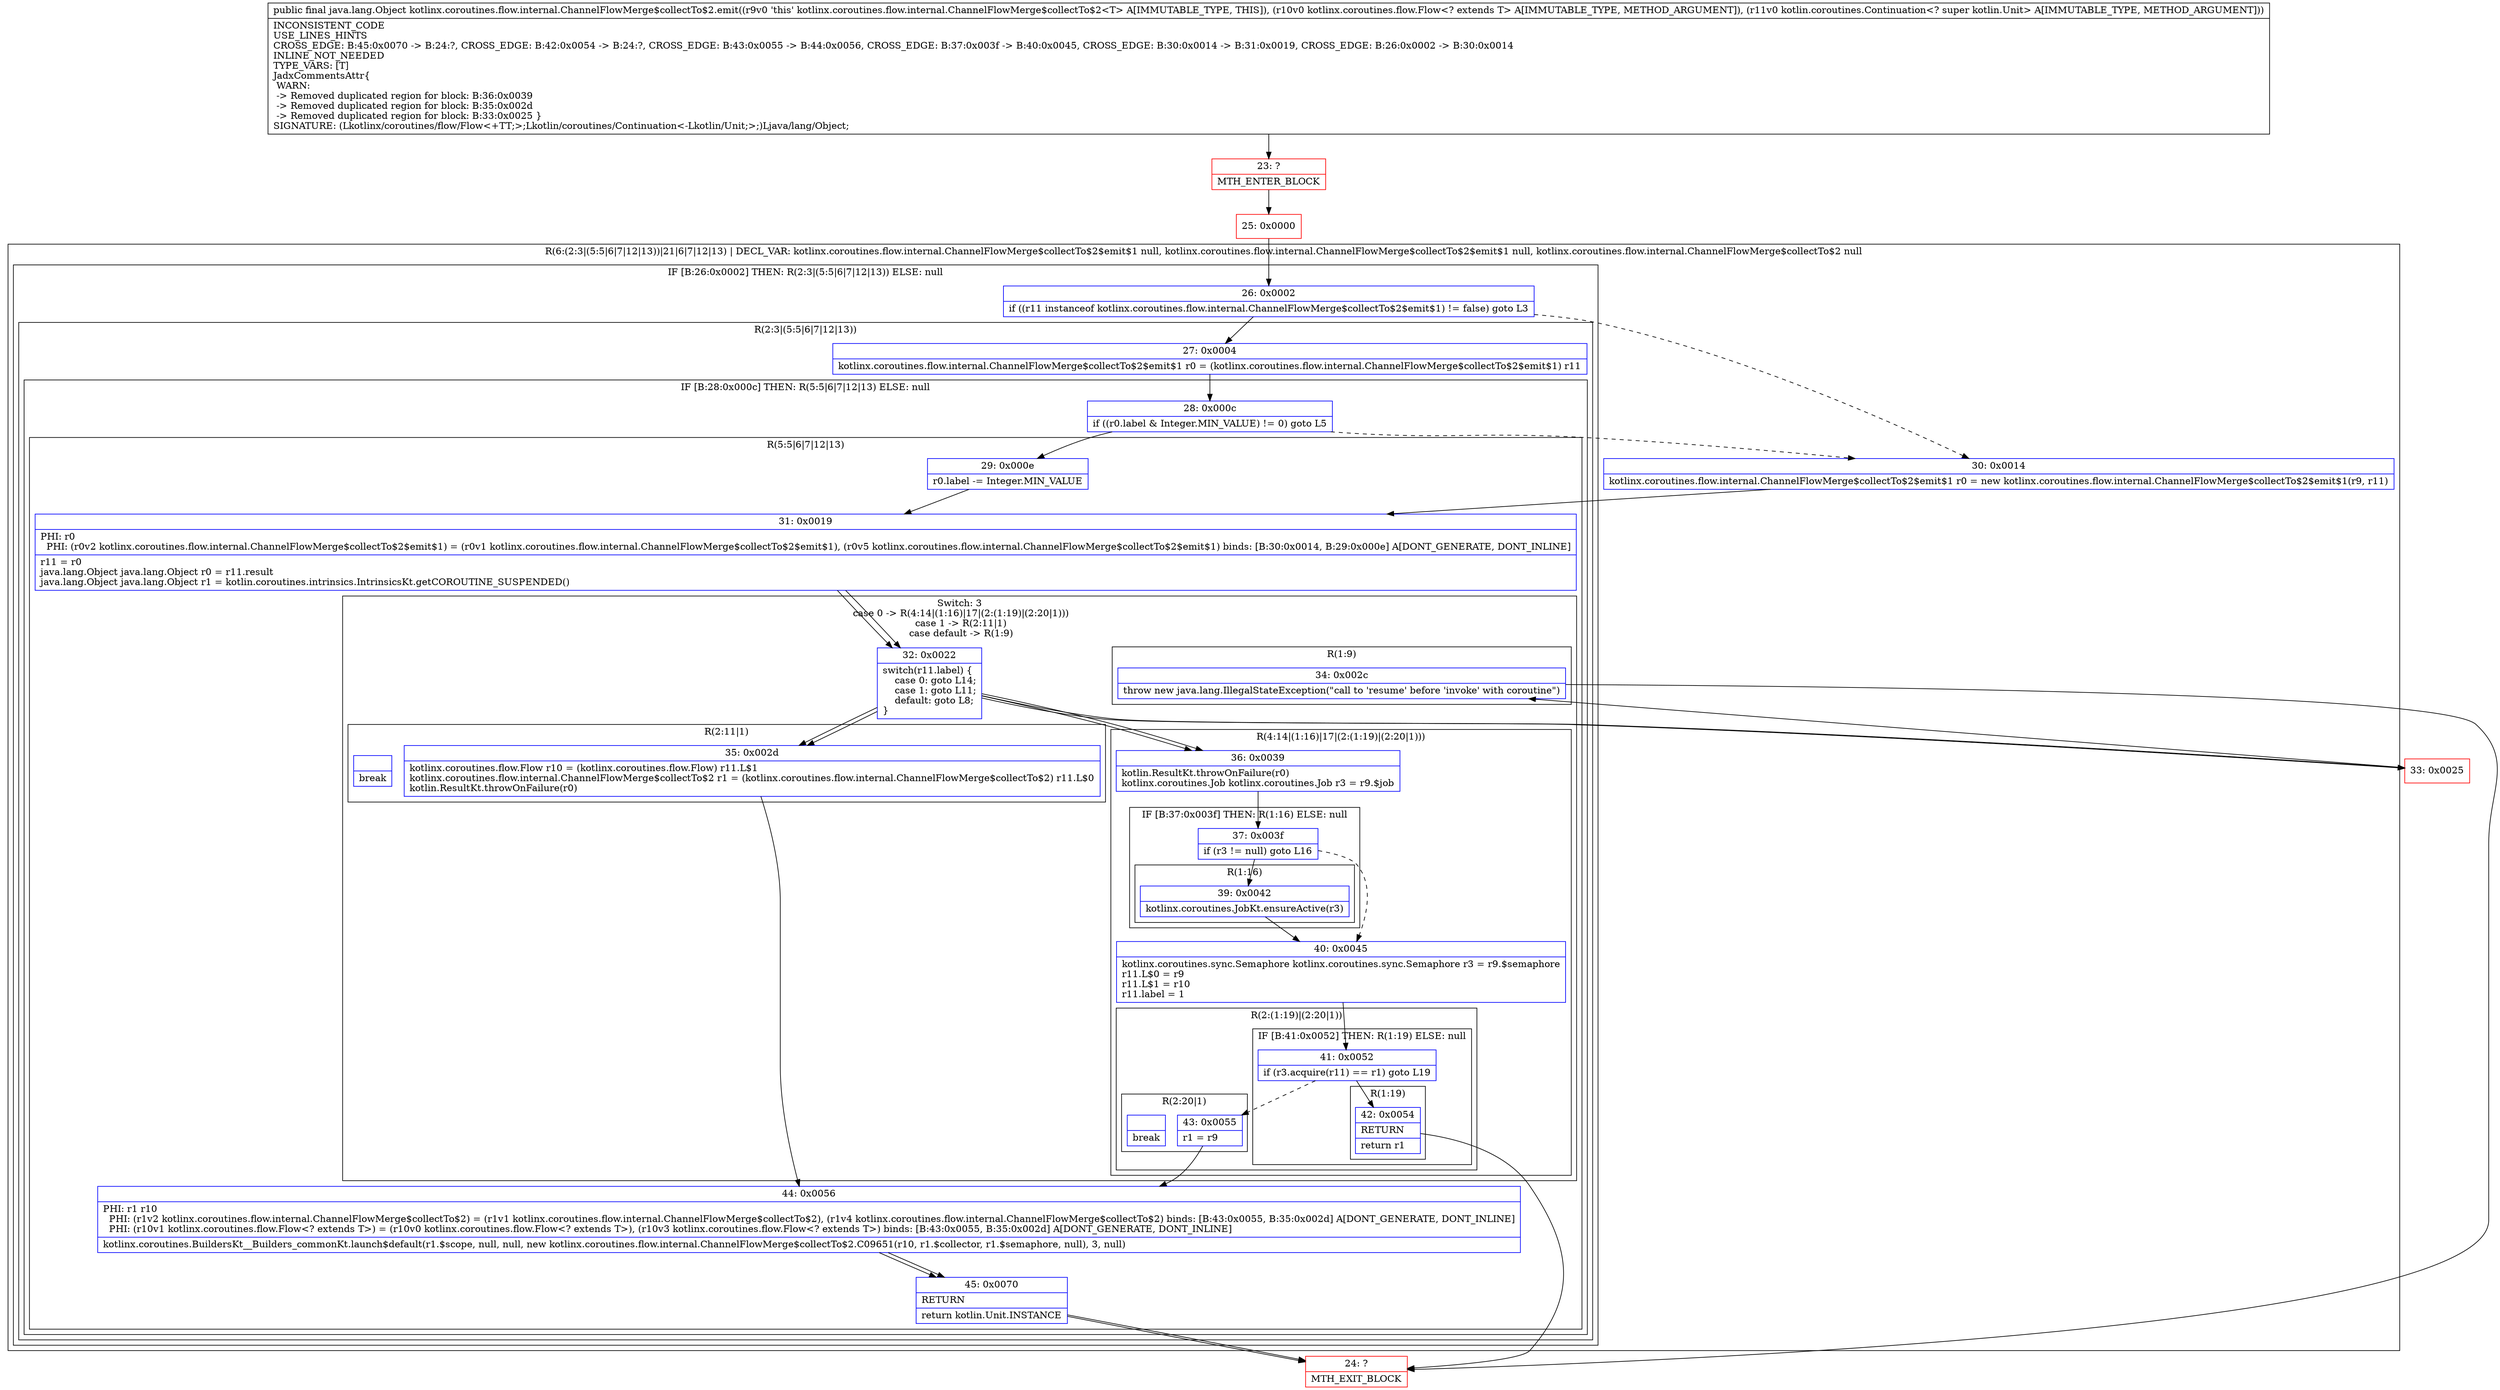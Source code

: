 digraph "CFG forkotlinx.coroutines.flow.internal.ChannelFlowMerge$collectTo$2.emit(Lkotlinx\/coroutines\/flow\/Flow;Lkotlin\/coroutines\/Continuation;)Ljava\/lang\/Object;" {
subgraph cluster_Region_267564488 {
label = "R(6:(2:3|(5:5|6|7|12|13))|21|6|7|12|13) | DECL_VAR: kotlinx.coroutines.flow.internal.ChannelFlowMerge$collectTo$2$emit$1 null, kotlinx.coroutines.flow.internal.ChannelFlowMerge$collectTo$2$emit$1 null, kotlinx.coroutines.flow.internal.ChannelFlowMerge$collectTo$2 null\l";
node [shape=record,color=blue];
subgraph cluster_IfRegion_2000639508 {
label = "IF [B:26:0x0002] THEN: R(2:3|(5:5|6|7|12|13)) ELSE: null";
node [shape=record,color=blue];
Node_26 [shape=record,label="{26\:\ 0x0002|if ((r11 instanceof kotlinx.coroutines.flow.internal.ChannelFlowMerge$collectTo$2$emit$1) != false) goto L3\l}"];
subgraph cluster_Region_545798534 {
label = "R(2:3|(5:5|6|7|12|13))";
node [shape=record,color=blue];
Node_27 [shape=record,label="{27\:\ 0x0004|kotlinx.coroutines.flow.internal.ChannelFlowMerge$collectTo$2$emit$1 r0 = (kotlinx.coroutines.flow.internal.ChannelFlowMerge$collectTo$2$emit$1) r11\l}"];
subgraph cluster_IfRegion_854318036 {
label = "IF [B:28:0x000c] THEN: R(5:5|6|7|12|13) ELSE: null";
node [shape=record,color=blue];
Node_28 [shape=record,label="{28\:\ 0x000c|if ((r0.label & Integer.MIN_VALUE) != 0) goto L5\l}"];
subgraph cluster_Region_222099084 {
label = "R(5:5|6|7|12|13)";
node [shape=record,color=blue];
Node_29 [shape=record,label="{29\:\ 0x000e|r0.label \-= Integer.MIN_VALUE\l}"];
Node_31 [shape=record,label="{31\:\ 0x0019|PHI: r0 \l  PHI: (r0v2 kotlinx.coroutines.flow.internal.ChannelFlowMerge$collectTo$2$emit$1) = (r0v1 kotlinx.coroutines.flow.internal.ChannelFlowMerge$collectTo$2$emit$1), (r0v5 kotlinx.coroutines.flow.internal.ChannelFlowMerge$collectTo$2$emit$1) binds: [B:30:0x0014, B:29:0x000e] A[DONT_GENERATE, DONT_INLINE]\l|r11 = r0\ljava.lang.Object java.lang.Object r0 = r11.result\ljava.lang.Object java.lang.Object r1 = kotlin.coroutines.intrinsics.IntrinsicsKt.getCOROUTINE_SUSPENDED()\l}"];
subgraph cluster_SwitchRegion_565079404 {
label = "Switch: 3
 case 0 -> R(4:14|(1:16)|17|(2:(1:19)|(2:20|1)))
 case 1 -> R(2:11|1)
 case default -> R(1:9)";
node [shape=record,color=blue];
Node_32 [shape=record,label="{32\:\ 0x0022|switch(r11.label) \{\l    case 0: goto L14;\l    case 1: goto L11;\l    default: goto L8;\l\}\l}"];
subgraph cluster_Region_996724836 {
label = "R(4:14|(1:16)|17|(2:(1:19)|(2:20|1)))";
node [shape=record,color=blue];
Node_36 [shape=record,label="{36\:\ 0x0039|kotlin.ResultKt.throwOnFailure(r0)\lkotlinx.coroutines.Job kotlinx.coroutines.Job r3 = r9.$job\l}"];
subgraph cluster_IfRegion_696346283 {
label = "IF [B:37:0x003f] THEN: R(1:16) ELSE: null";
node [shape=record,color=blue];
Node_37 [shape=record,label="{37\:\ 0x003f|if (r3 != null) goto L16\l}"];
subgraph cluster_Region_1696367977 {
label = "R(1:16)";
node [shape=record,color=blue];
Node_39 [shape=record,label="{39\:\ 0x0042|kotlinx.coroutines.JobKt.ensureActive(r3)\l}"];
}
}
Node_40 [shape=record,label="{40\:\ 0x0045|kotlinx.coroutines.sync.Semaphore kotlinx.coroutines.sync.Semaphore r3 = r9.$semaphore\lr11.L$0 = r9\lr11.L$1 = r10\lr11.label = 1\l}"];
subgraph cluster_Region_959027031 {
label = "R(2:(1:19)|(2:20|1))";
node [shape=record,color=blue];
subgraph cluster_IfRegion_1515035270 {
label = "IF [B:41:0x0052] THEN: R(1:19) ELSE: null";
node [shape=record,color=blue];
Node_41 [shape=record,label="{41\:\ 0x0052|if (r3.acquire(r11) == r1) goto L19\l}"];
subgraph cluster_Region_523126370 {
label = "R(1:19)";
node [shape=record,color=blue];
Node_42 [shape=record,label="{42\:\ 0x0054|RETURN\l|return r1\l}"];
}
}
subgraph cluster_Region_1166632226 {
label = "R(2:20|1)";
node [shape=record,color=blue];
Node_43 [shape=record,label="{43\:\ 0x0055|r1 = r9\l}"];
Node_InsnContainer_679916688 [shape=record,label="{|break\l}"];
}
}
}
subgraph cluster_Region_816811989 {
label = "R(2:11|1)";
node [shape=record,color=blue];
Node_35 [shape=record,label="{35\:\ 0x002d|kotlinx.coroutines.flow.Flow r10 = (kotlinx.coroutines.flow.Flow) r11.L$1\lkotlinx.coroutines.flow.internal.ChannelFlowMerge$collectTo$2 r1 = (kotlinx.coroutines.flow.internal.ChannelFlowMerge$collectTo$2) r11.L$0\lkotlin.ResultKt.throwOnFailure(r0)\l}"];
Node_InsnContainer_621074530 [shape=record,label="{|break\l}"];
}
subgraph cluster_Region_1239253613 {
label = "R(1:9)";
node [shape=record,color=blue];
Node_34 [shape=record,label="{34\:\ 0x002c|throw new java.lang.IllegalStateException(\"call to 'resume' before 'invoke' with coroutine\")\l}"];
}
}
Node_44 [shape=record,label="{44\:\ 0x0056|PHI: r1 r10 \l  PHI: (r1v2 kotlinx.coroutines.flow.internal.ChannelFlowMerge$collectTo$2) = (r1v1 kotlinx.coroutines.flow.internal.ChannelFlowMerge$collectTo$2), (r1v4 kotlinx.coroutines.flow.internal.ChannelFlowMerge$collectTo$2) binds: [B:43:0x0055, B:35:0x002d] A[DONT_GENERATE, DONT_INLINE]\l  PHI: (r10v1 kotlinx.coroutines.flow.Flow\<? extends T\>) = (r10v0 kotlinx.coroutines.flow.Flow\<? extends T\>), (r10v3 kotlinx.coroutines.flow.Flow\<? extends T\>) binds: [B:43:0x0055, B:35:0x002d] A[DONT_GENERATE, DONT_INLINE]\l|kotlinx.coroutines.BuildersKt__Builders_commonKt.launch$default(r1.$scope, null, null, new kotlinx.coroutines.flow.internal.ChannelFlowMerge$collectTo$2.C09651(r10, r1.$collector, r1.$semaphore, null), 3, null)\l}"];
Node_45 [shape=record,label="{45\:\ 0x0070|RETURN\l|return kotlin.Unit.INSTANCE\l}"];
}
}
}
}
Node_30 [shape=record,label="{30\:\ 0x0014|kotlinx.coroutines.flow.internal.ChannelFlowMerge$collectTo$2$emit$1 r0 = new kotlinx.coroutines.flow.internal.ChannelFlowMerge$collectTo$2$emit$1(r9, r11)\l}"];
Node_31 [shape=record,label="{31\:\ 0x0019|PHI: r0 \l  PHI: (r0v2 kotlinx.coroutines.flow.internal.ChannelFlowMerge$collectTo$2$emit$1) = (r0v1 kotlinx.coroutines.flow.internal.ChannelFlowMerge$collectTo$2$emit$1), (r0v5 kotlinx.coroutines.flow.internal.ChannelFlowMerge$collectTo$2$emit$1) binds: [B:30:0x0014, B:29:0x000e] A[DONT_GENERATE, DONT_INLINE]\l|r11 = r0\ljava.lang.Object java.lang.Object r0 = r11.result\ljava.lang.Object java.lang.Object r1 = kotlin.coroutines.intrinsics.IntrinsicsKt.getCOROUTINE_SUSPENDED()\l}"];
subgraph cluster_SwitchRegion_1656242593 {
label = "Switch: 0";
node [shape=record,color=blue];
Node_32 [shape=record,label="{32\:\ 0x0022|switch(r11.label) \{\l    case 0: goto L14;\l    case 1: goto L11;\l    default: goto L8;\l\}\l}"];
}
Node_44 [shape=record,label="{44\:\ 0x0056|PHI: r1 r10 \l  PHI: (r1v2 kotlinx.coroutines.flow.internal.ChannelFlowMerge$collectTo$2) = (r1v1 kotlinx.coroutines.flow.internal.ChannelFlowMerge$collectTo$2), (r1v4 kotlinx.coroutines.flow.internal.ChannelFlowMerge$collectTo$2) binds: [B:43:0x0055, B:35:0x002d] A[DONT_GENERATE, DONT_INLINE]\l  PHI: (r10v1 kotlinx.coroutines.flow.Flow\<? extends T\>) = (r10v0 kotlinx.coroutines.flow.Flow\<? extends T\>), (r10v3 kotlinx.coroutines.flow.Flow\<? extends T\>) binds: [B:43:0x0055, B:35:0x002d] A[DONT_GENERATE, DONT_INLINE]\l|kotlinx.coroutines.BuildersKt__Builders_commonKt.launch$default(r1.$scope, null, null, new kotlinx.coroutines.flow.internal.ChannelFlowMerge$collectTo$2.C09651(r10, r1.$collector, r1.$semaphore, null), 3, null)\l}"];
Node_45 [shape=record,label="{45\:\ 0x0070|RETURN\l|return kotlin.Unit.INSTANCE\l}"];
}
Node_23 [shape=record,color=red,label="{23\:\ ?|MTH_ENTER_BLOCK\l}"];
Node_25 [shape=record,color=red,label="{25\:\ 0x0000}"];
Node_33 [shape=record,color=red,label="{33\:\ 0x0025}"];
Node_24 [shape=record,color=red,label="{24\:\ ?|MTH_EXIT_BLOCK\l}"];
MethodNode[shape=record,label="{public final java.lang.Object kotlinx.coroutines.flow.internal.ChannelFlowMerge$collectTo$2.emit((r9v0 'this' kotlinx.coroutines.flow.internal.ChannelFlowMerge$collectTo$2\<T\> A[IMMUTABLE_TYPE, THIS]), (r10v0 kotlinx.coroutines.flow.Flow\<? extends T\> A[IMMUTABLE_TYPE, METHOD_ARGUMENT]), (r11v0 kotlin.coroutines.Continuation\<? super kotlin.Unit\> A[IMMUTABLE_TYPE, METHOD_ARGUMENT]))  | INCONSISTENT_CODE\lUSE_LINES_HINTS\lCROSS_EDGE: B:45:0x0070 \-\> B:24:?, CROSS_EDGE: B:42:0x0054 \-\> B:24:?, CROSS_EDGE: B:43:0x0055 \-\> B:44:0x0056, CROSS_EDGE: B:37:0x003f \-\> B:40:0x0045, CROSS_EDGE: B:30:0x0014 \-\> B:31:0x0019, CROSS_EDGE: B:26:0x0002 \-\> B:30:0x0014\lINLINE_NOT_NEEDED\lTYPE_VARS: [T]\lJadxCommentsAttr\{\l WARN: \l \-\> Removed duplicated region for block: B:36:0x0039 \l \-\> Removed duplicated region for block: B:35:0x002d \l \-\> Removed duplicated region for block: B:33:0x0025 \}\lSIGNATURE: (Lkotlinx\/coroutines\/flow\/Flow\<+TT;\>;Lkotlin\/coroutines\/Continuation\<\-Lkotlin\/Unit;\>;)Ljava\/lang\/Object;\l}"];
MethodNode -> Node_23;Node_26 -> Node_27;
Node_26 -> Node_30[style=dashed];
Node_27 -> Node_28;
Node_28 -> Node_29;
Node_28 -> Node_30[style=dashed];
Node_29 -> Node_31;
Node_31 -> Node_32;
Node_32 -> Node_33;
Node_32 -> Node_35;
Node_32 -> Node_36;
Node_36 -> Node_37;
Node_37 -> Node_39;
Node_37 -> Node_40[style=dashed];
Node_39 -> Node_40;
Node_40 -> Node_41;
Node_41 -> Node_42;
Node_41 -> Node_43[style=dashed];
Node_42 -> Node_24;
Node_43 -> Node_44;
Node_35 -> Node_44;
Node_34 -> Node_24;
Node_44 -> Node_45;
Node_45 -> Node_24;
Node_30 -> Node_31;
Node_31 -> Node_32;
Node_32 -> Node_33;
Node_32 -> Node_35;
Node_32 -> Node_36;
Node_44 -> Node_45;
Node_45 -> Node_24;
Node_23 -> Node_25;
Node_25 -> Node_26;
Node_33 -> Node_34;
}

